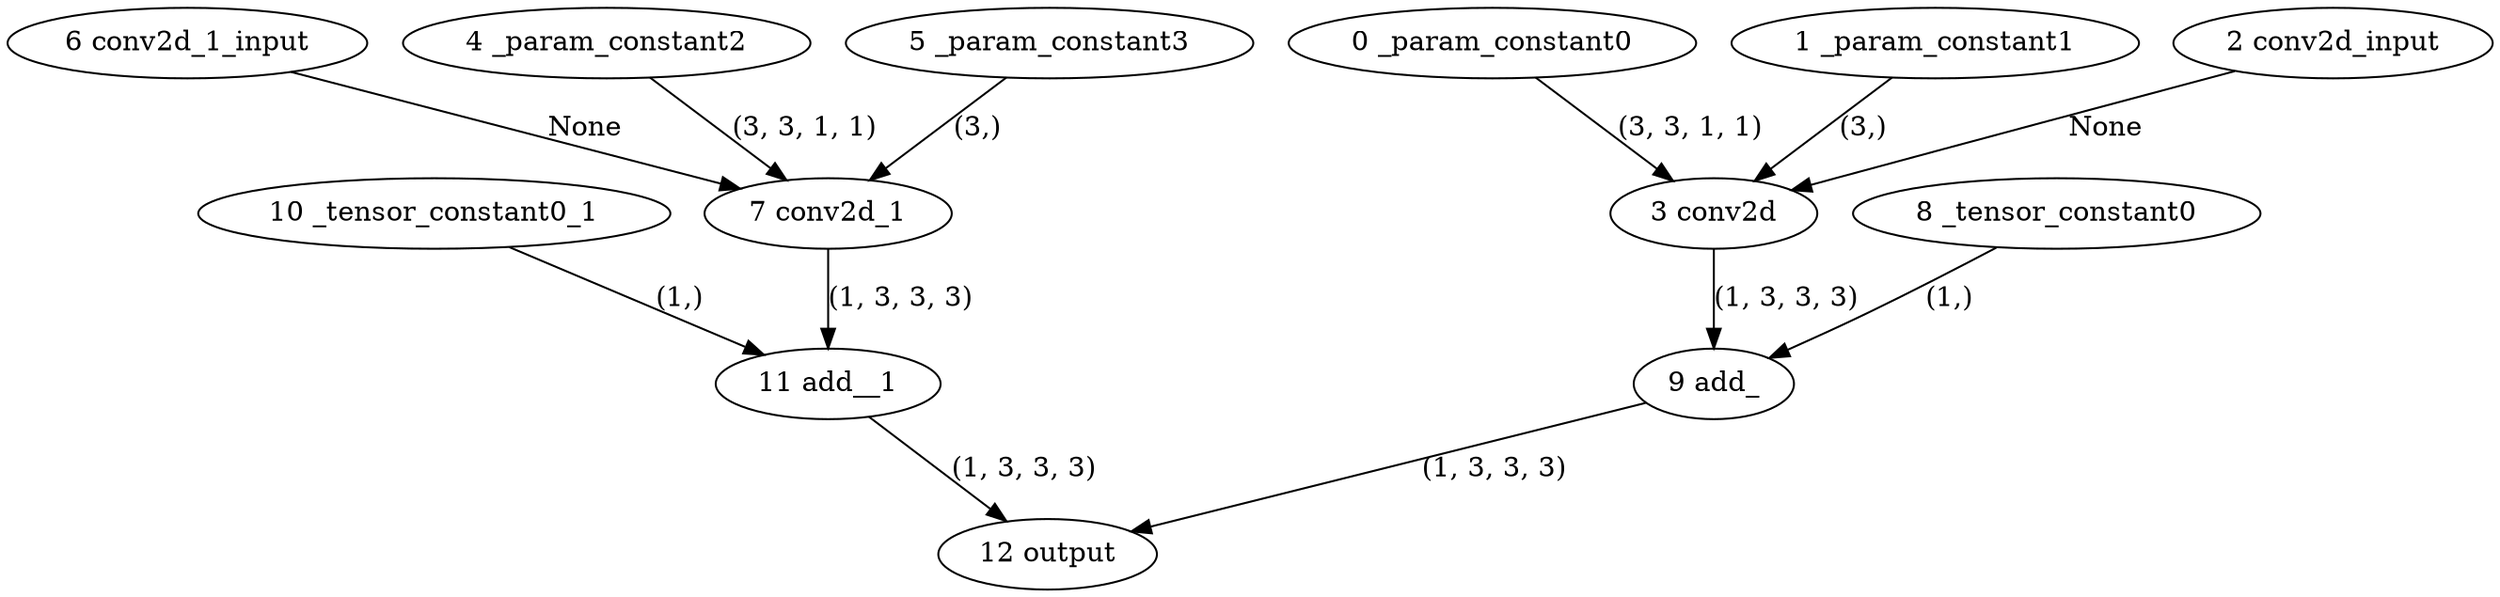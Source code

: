strict digraph  {
"0 _param_constant0" [id=0, type=get_attr];
"1 _param_constant1" [id=1, type=get_attr];
"2 conv2d_input" [id=2, type=input];
"3 conv2d" [id=3, type=conv2d];
"4 _param_constant2" [id=4, type=get_attr];
"5 _param_constant3" [id=5, type=get_attr];
"6 conv2d_1_input" [id=6, type=input];
"7 conv2d_1" [id=7, type=conv2d];
"8 _tensor_constant0" [id=8, type=get_attr];
"9 add_" [id=9, type=add_];
"10 _tensor_constant0_1" [id=10, type=get_attr];
"11 add__1" [id=11, type=add_];
"12 output" [id=12, type=output];
"0 _param_constant0" -> "3 conv2d"  [label="(3, 3, 1, 1)", style=solid];
"1 _param_constant1" -> "3 conv2d"  [label="(3,)", style=solid];
"2 conv2d_input" -> "3 conv2d"  [label=None, style=solid];
"3 conv2d" -> "9 add_"  [label="(1, 3, 3, 3)", style=solid];
"4 _param_constant2" -> "7 conv2d_1"  [label="(3, 3, 1, 1)", style=solid];
"5 _param_constant3" -> "7 conv2d_1"  [label="(3,)", style=solid];
"6 conv2d_1_input" -> "7 conv2d_1"  [label=None, style=solid];
"7 conv2d_1" -> "11 add__1"  [label="(1, 3, 3, 3)", style=solid];
"8 _tensor_constant0" -> "9 add_"  [label="(1,)", style=solid];
"9 add_" -> "12 output"  [label="(1, 3, 3, 3)", style=solid];
"10 _tensor_constant0_1" -> "11 add__1"  [label="(1,)", style=solid];
"11 add__1" -> "12 output"  [label="(1, 3, 3, 3)", style=solid];
}
